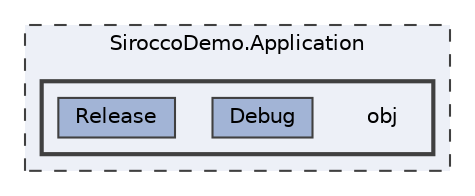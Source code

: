 digraph "SiroccoDemo.Application/obj"
{
 // LATEX_PDF_SIZE
  bgcolor="transparent";
  edge [fontname=Helvetica,fontsize=10,labelfontname=Helvetica,labelfontsize=10];
  node [fontname=Helvetica,fontsize=10,shape=box,height=0.2,width=0.4];
  compound=true
  subgraph clusterdir_0b03f7310692ea608e2effca49c19990 {
    graph [ bgcolor="#edf0f7", pencolor="grey25", label="SiroccoDemo.Application", fontname=Helvetica,fontsize=10 style="filled,dashed", URL="dir_0b03f7310692ea608e2effca49c19990.html",tooltip=""]
  subgraph clusterdir_3a3104ec2fe208b9e0fc68f41b94108f {
    graph [ bgcolor="#edf0f7", pencolor="grey25", label="", fontname=Helvetica,fontsize=10 style="filled,bold", URL="dir_3a3104ec2fe208b9e0fc68f41b94108f.html",tooltip=""]
    dir_3a3104ec2fe208b9e0fc68f41b94108f [shape=plaintext, label="obj"];
  dir_0158db5ed0093bf8366d8cd581805dd2 [label="Debug", fillcolor="#a2b4d6", color="grey25", style="filled", URL="dir_0158db5ed0093bf8366d8cd581805dd2.html",tooltip=""];
  dir_a294131ef64889bb69bd939ca33632b3 [label="Release", fillcolor="#a2b4d6", color="grey25", style="filled", URL="dir_a294131ef64889bb69bd939ca33632b3.html",tooltip=""];
  }
  }
}
